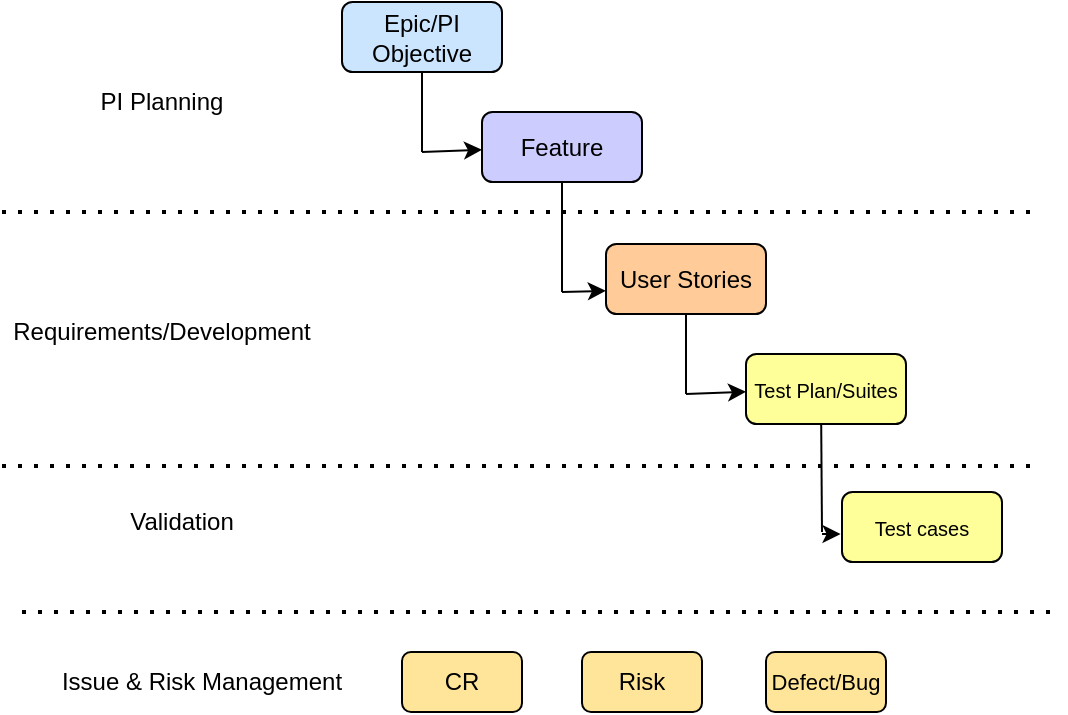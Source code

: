 <mxfile version="20.8.16" type="github">
  <diagram name="Page-1" id="ZTCbJt9S_ZoOV3ar86H1">
    <mxGraphModel dx="936" dy="494" grid="1" gridSize="10" guides="1" tooltips="1" connect="1" arrows="1" fold="1" page="1" pageScale="1" pageWidth="850" pageHeight="1100" math="0" shadow="0">
      <root>
        <mxCell id="0" />
        <mxCell id="1" parent="0" />
        <mxCell id="rz33jFPamCybTyYjZIxQ-1" value="" style="endArrow=none;dashed=1;html=1;dashPattern=1 3;strokeWidth=2;rounded=0;" parent="1" edge="1">
          <mxGeometry width="50" height="50" relative="1" as="geometry">
            <mxPoint x="120" y="240" as="sourcePoint" />
            <mxPoint x="640" y="240" as="targetPoint" />
          </mxGeometry>
        </mxCell>
        <mxCell id="rz33jFPamCybTyYjZIxQ-2" value="" style="endArrow=none;dashed=1;html=1;dashPattern=1 3;strokeWidth=2;rounded=0;" parent="1" edge="1">
          <mxGeometry width="50" height="50" relative="1" as="geometry">
            <mxPoint x="130" y="440" as="sourcePoint" />
            <mxPoint x="650" y="440" as="targetPoint" />
          </mxGeometry>
        </mxCell>
        <mxCell id="rz33jFPamCybTyYjZIxQ-3" value="Issue &amp;amp; Risk Management" style="text;html=1;strokeColor=none;fillColor=none;align=center;verticalAlign=middle;whiteSpace=wrap;rounded=0;" parent="1" vertex="1">
          <mxGeometry x="140" y="460" width="160" height="30" as="geometry" />
        </mxCell>
        <mxCell id="rz33jFPamCybTyYjZIxQ-4" value="Requirements/Development" style="text;html=1;strokeColor=none;fillColor=none;align=center;verticalAlign=middle;whiteSpace=wrap;rounded=0;" parent="1" vertex="1">
          <mxGeometry x="120" y="285" width="160" height="30" as="geometry" />
        </mxCell>
        <mxCell id="rz33jFPamCybTyYjZIxQ-5" value="PI Planning" style="text;html=1;strokeColor=none;fillColor=none;align=center;verticalAlign=middle;whiteSpace=wrap;rounded=0;" parent="1" vertex="1">
          <mxGeometry x="120" y="170" width="160" height="30" as="geometry" />
        </mxCell>
        <mxCell id="rz33jFPamCybTyYjZIxQ-12" value="Epic/PI Objective" style="rounded=1;whiteSpace=wrap;html=1;fillColor=#CCE5FF;" parent="1" vertex="1">
          <mxGeometry x="290" y="135" width="80" height="35" as="geometry" />
        </mxCell>
        <mxCell id="rz33jFPamCybTyYjZIxQ-13" value="Feature" style="rounded=1;whiteSpace=wrap;html=1;fillColor=#CCCCFF;" parent="1" vertex="1">
          <mxGeometry x="360" y="190" width="80" height="35" as="geometry" />
        </mxCell>
        <mxCell id="rz33jFPamCybTyYjZIxQ-14" value="" style="endArrow=none;html=1;rounded=0;entryX=0.5;entryY=1;entryDx=0;entryDy=0;" parent="1" target="rz33jFPamCybTyYjZIxQ-12" edge="1">
          <mxGeometry width="50" height="50" relative="1" as="geometry">
            <mxPoint x="330" y="210" as="sourcePoint" />
            <mxPoint x="490" y="150" as="targetPoint" />
          </mxGeometry>
        </mxCell>
        <mxCell id="rz33jFPamCybTyYjZIxQ-15" value="" style="endArrow=classic;html=1;rounded=0;" parent="1" target="rz33jFPamCybTyYjZIxQ-13" edge="1">
          <mxGeometry width="50" height="50" relative="1" as="geometry">
            <mxPoint x="330" y="210" as="sourcePoint" />
            <mxPoint x="490" y="150" as="targetPoint" />
          </mxGeometry>
        </mxCell>
        <mxCell id="rz33jFPamCybTyYjZIxQ-16" value="User Stories" style="rounded=1;whiteSpace=wrap;html=1;fillColor=#FFCC99;" parent="1" vertex="1">
          <mxGeometry x="422" y="256" width="80" height="35" as="geometry" />
        </mxCell>
        <mxCell id="rz33jFPamCybTyYjZIxQ-17" value="Test Plan/Suites" style="rounded=1;whiteSpace=wrap;html=1;fillColor=#FFFF99;fontSize=10;" parent="1" vertex="1">
          <mxGeometry x="492" y="311" width="80" height="35" as="geometry" />
        </mxCell>
        <mxCell id="rz33jFPamCybTyYjZIxQ-18" value="" style="endArrow=none;html=1;rounded=0;entryX=0.5;entryY=1;entryDx=0;entryDy=0;" parent="1" target="rz33jFPamCybTyYjZIxQ-16" edge="1">
          <mxGeometry width="50" height="50" relative="1" as="geometry">
            <mxPoint x="462" y="331" as="sourcePoint" />
            <mxPoint x="622" y="271" as="targetPoint" />
          </mxGeometry>
        </mxCell>
        <mxCell id="rz33jFPamCybTyYjZIxQ-19" value="" style="endArrow=classic;html=1;rounded=0;" parent="1" target="rz33jFPamCybTyYjZIxQ-17" edge="1">
          <mxGeometry width="50" height="50" relative="1" as="geometry">
            <mxPoint x="462" y="331" as="sourcePoint" />
            <mxPoint x="622" y="271" as="targetPoint" />
          </mxGeometry>
        </mxCell>
        <mxCell id="rz33jFPamCybTyYjZIxQ-20" value="&lt;span style=&quot;&quot;&gt;CR&lt;/span&gt;" style="rounded=1;whiteSpace=wrap;html=1;fillColor=#FFE599;" parent="1" vertex="1">
          <mxGeometry x="320" y="460" width="60" height="30" as="geometry" />
        </mxCell>
        <mxCell id="rz33jFPamCybTyYjZIxQ-21" value="Risk" style="rounded=1;whiteSpace=wrap;html=1;fillColor=#FFE599;" parent="1" vertex="1">
          <mxGeometry x="410" y="460" width="60" height="30" as="geometry" />
        </mxCell>
        <mxCell id="rz33jFPamCybTyYjZIxQ-22" value="Defect/Bug" style="rounded=1;whiteSpace=wrap;html=1;fillColor=#FFE599;fontSize=11;" parent="1" vertex="1">
          <mxGeometry x="502" y="460" width="60" height="30" as="geometry" />
        </mxCell>
        <mxCell id="rz33jFPamCybTyYjZIxQ-23" value="" style="endArrow=none;html=1;rounded=0;fontSize=12;entryX=0.5;entryY=1;entryDx=0;entryDy=0;" parent="1" target="rz33jFPamCybTyYjZIxQ-13" edge="1">
          <mxGeometry width="50" height="50" relative="1" as="geometry">
            <mxPoint x="400" y="280" as="sourcePoint" />
            <mxPoint x="450" y="230" as="targetPoint" />
          </mxGeometry>
        </mxCell>
        <mxCell id="rz33jFPamCybTyYjZIxQ-24" value="" style="endArrow=classic;html=1;rounded=0;fontSize=12;entryX=-0.001;entryY=0.669;entryDx=0;entryDy=0;entryPerimeter=0;" parent="1" target="rz33jFPamCybTyYjZIxQ-16" edge="1">
          <mxGeometry width="50" height="50" relative="1" as="geometry">
            <mxPoint x="400" y="280" as="sourcePoint" />
            <mxPoint x="470" y="240" as="targetPoint" />
          </mxGeometry>
        </mxCell>
        <mxCell id="VlVyNDmKHl5iSzgfXuYN-1" value="" style="endArrow=none;dashed=1;html=1;dashPattern=1 3;strokeWidth=2;rounded=0;" edge="1" parent="1">
          <mxGeometry width="50" height="50" relative="1" as="geometry">
            <mxPoint x="120" y="367" as="sourcePoint" />
            <mxPoint x="640" y="367" as="targetPoint" />
          </mxGeometry>
        </mxCell>
        <mxCell id="VlVyNDmKHl5iSzgfXuYN-2" value="Validation" style="text;html=1;strokeColor=none;fillColor=none;align=center;verticalAlign=middle;whiteSpace=wrap;rounded=0;" vertex="1" parent="1">
          <mxGeometry x="130" y="380" width="160" height="30" as="geometry" />
        </mxCell>
        <mxCell id="VlVyNDmKHl5iSzgfXuYN-4" value="Test cases" style="rounded=1;whiteSpace=wrap;html=1;fillColor=#FFFF99;fontSize=10;" vertex="1" parent="1">
          <mxGeometry x="540" y="380" width="80" height="35" as="geometry" />
        </mxCell>
        <mxCell id="VlVyNDmKHl5iSzgfXuYN-9" value="" style="endArrow=none;html=1;rounded=0;fontSize=10;exitX=0.545;exitY=1.053;exitDx=0;exitDy=0;exitPerimeter=0;" edge="1" parent="1">
          <mxGeometry width="50" height="50" relative="1" as="geometry">
            <mxPoint x="529.6" y="345.855" as="sourcePoint" />
            <mxPoint x="530" y="400" as="targetPoint" />
          </mxGeometry>
        </mxCell>
        <mxCell id="VlVyNDmKHl5iSzgfXuYN-10" value="" style="endArrow=classic;html=1;rounded=0;fontSize=10;entryX=-0.009;entryY=0.6;entryDx=0;entryDy=0;entryPerimeter=0;" edge="1" parent="1" target="VlVyNDmKHl5iSzgfXuYN-4">
          <mxGeometry width="50" height="50" relative="1" as="geometry">
            <mxPoint x="530" y="400.988" as="sourcePoint" />
            <mxPoint x="590" y="280" as="targetPoint" />
          </mxGeometry>
        </mxCell>
      </root>
    </mxGraphModel>
  </diagram>
</mxfile>
